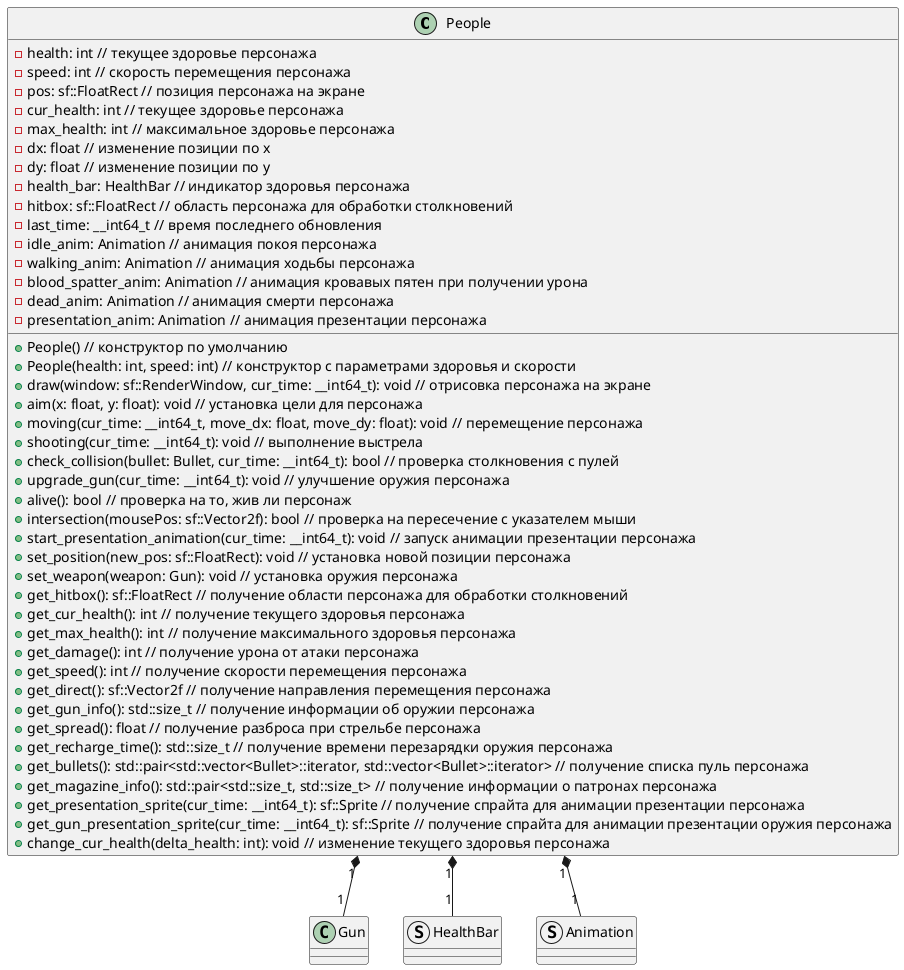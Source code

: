@startuml
class People {
    - health: int // текущее здоровье персонажа
    - speed: int // скорость перемещения персонажа
    - pos: sf::FloatRect // позиция персонажа на экране
    - cur_health: int // текущее здоровье персонажа
    - max_health: int // максимальное здоровье персонажа
    - dx: float // изменение позиции по x
    - dy: float // изменение позиции по y
    - health_bar: HealthBar // индикатор здоровья персонажа
    - hitbox: sf::FloatRect // область персонажа для обработки столкновений
    - last_time: __int64_t // время последнего обновления
    - idle_anim: Animation // анимация покоя персонажа
    - walking_anim: Animation // анимация ходьбы персонажа
    - blood_spatter_anim: Animation // анимация кровавых пятен при получении урона
    - dead_anim: Animation // анимация смерти персонажа
    - presentation_anim: Animation // анимация презентации персонажа
    + People() // конструктор по умолчанию
    + People(health: int, speed: int) // конструктор с параметрами здоровья и скорости
    + draw(window: sf::RenderWindow, cur_time: __int64_t): void // отрисовка персонажа на экране
    + aim(x: float, y: float): void // установка цели для персонажа
    + moving(cur_time: __int64_t, move_dx: float, move_dy: float): void // перемещение персонажа
    + shooting(cur_time: __int64_t): void // выполнение выстрела
    + check_collision(bullet: Bullet, cur_time: __int64_t): bool // проверка столкновения с пулей
    + upgrade_gun(cur_time: __int64_t): void // улучшение оружия персонажа
    + alive(): bool // проверка на то, жив ли персонаж
    + intersection(mousePos: sf::Vector2f): bool // проверка на пересечение с указателем мыши
    + start_presentation_animation(cur_time: __int64_t): void // запуск анимации презентации персонажа
    + set_position(new_pos: sf::FloatRect): void // установка новой позиции персонажа
    + set_weapon(weapon: Gun): void // установка оружия персонажа
    + get_hitbox(): sf::FloatRect // получение области персонажа для обработки столкновений
    + get_cur_health(): int // получение текущего здоровья персонажа
    + get_max_health(): int // получение максимального здоровья персонажа
    + get_damage(): int // получение урона от атаки персонажа
    + get_speed(): int // получение скорости перемещения персонажа
    + get_direct(): sf::Vector2f // получение направления перемещения персонажа
    + get_gun_info(): std::size_t // получение информации об оружии персонажа
    + get_spread(): float // получение разброса при стрельбе персонажа
    + get_recharge_time(): std::size_t // получение времени перезарядки оружия персонажа
    + get_bullets(): std::pair<std::vector<Bullet>::iterator, std::vector<Bullet>::iterator> // получение списка пуль персонажа
    + get_magazine_info(): std::pair<std::size_t, std::size_t> // получение информации о патронах персонажа
    + get_presentation_sprite(cur_time: __int64_t): sf::Sprite // получение спрайта для анимации презентации персонажа
    + get_gun_presentation_sprite(cur_time: __int64_t): sf::Sprite // получение спрайта для анимации презентации оружия персонажа
    + change_cur_health(delta_health: int): void // изменение текущего здоровья персонажа
}

class Gun
{
}

struct HealthBar
{
}

struct Animation
{
}




People "1" *-- "1" HealthBar
People "1" *-- "1" Gun
People "1" *-- "1" Animation

@enduml

